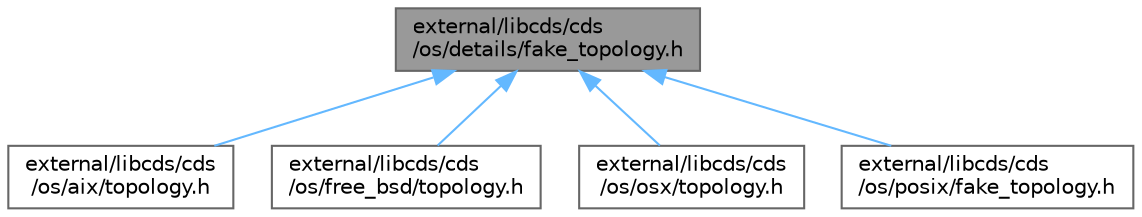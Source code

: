 digraph "external/libcds/cds/os/details/fake_topology.h"
{
 // LATEX_PDF_SIZE
  bgcolor="transparent";
  edge [fontname=Helvetica,fontsize=10,labelfontname=Helvetica,labelfontsize=10];
  node [fontname=Helvetica,fontsize=10,shape=box,height=0.2,width=0.4];
  Node1 [id="Node000001",label="external/libcds/cds\l/os/details/fake_topology.h",height=0.2,width=0.4,color="gray40", fillcolor="grey60", style="filled", fontcolor="black",tooltip=" "];
  Node1 -> Node2 [id="edge1_Node000001_Node000002",dir="back",color="steelblue1",style="solid",tooltip=" "];
  Node2 [id="Node000002",label="external/libcds/cds\l/os/aix/topology.h",height=0.2,width=0.4,color="grey40", fillcolor="white", style="filled",URL="$aix_2topology_8h.html",tooltip=" "];
  Node1 -> Node3 [id="edge2_Node000001_Node000003",dir="back",color="steelblue1",style="solid",tooltip=" "];
  Node3 [id="Node000003",label="external/libcds/cds\l/os/free_bsd/topology.h",height=0.2,width=0.4,color="grey40", fillcolor="white", style="filled",URL="$free__bsd_2topology_8h.html",tooltip=" "];
  Node1 -> Node4 [id="edge3_Node000001_Node000004",dir="back",color="steelblue1",style="solid",tooltip=" "];
  Node4 [id="Node000004",label="external/libcds/cds\l/os/osx/topology.h",height=0.2,width=0.4,color="grey40", fillcolor="white", style="filled",URL="$osx_2topology_8h.html",tooltip=" "];
  Node1 -> Node5 [id="edge4_Node000001_Node000005",dir="back",color="steelblue1",style="solid",tooltip=" "];
  Node5 [id="Node000005",label="external/libcds/cds\l/os/posix/fake_topology.h",height=0.2,width=0.4,color="grey40", fillcolor="white", style="filled",URL="$posix_2fake__topology_8h.html",tooltip=" "];
}
